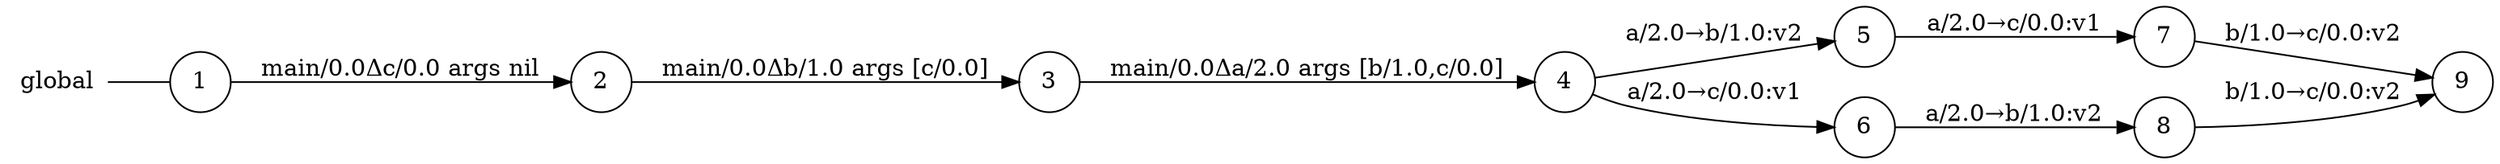 digraph global {
	rankdir="LR";
	n_0 [label="global", shape="plaintext"];
	n_1 [id="5", shape=circle, label="5"];
	n_2 [id="6", shape=circle, label="6"];
	n_3 [id="1", shape=circle, label="1"];
	n_0 -> n_3 [arrowhead=none];
	n_4 [id="9", shape=circle, label="9"];
	n_5 [id="2", shape=circle, label="2"];
	n_6 [id="8", shape=circle, label="8"];
	n_7 [id="4", shape=circle, label="4"];
	n_8 [id="7", shape=circle, label="7"];
	n_9 [id="3", shape=circle, label="3"];

	n_6 -> n_4 [id="[$e|8]", label="b/1.0→c/0.0:v2"];
	n_2 -> n_6 [id="[$e|6]", label="a/2.0→b/1.0:v2"];
	n_1 -> n_8 [id="[$e|5]", label="a/2.0→c/0.0:v1"];
	n_7 -> n_2 [id="[$e|4]", label="a/2.0→c/0.0:v1"];
	n_8 -> n_4 [id="[$e|7]", label="b/1.0→c/0.0:v2"];
	n_5 -> n_9 [id="[$e|1]", label="main/0.0Δb/1.0 args [c/0.0]"];
	n_3 -> n_5 [id="[$e|0]", label="main/0.0Δc/0.0 args nil"];
	n_7 -> n_1 [id="[$e|3]", label="a/2.0→b/1.0:v2"];
	n_9 -> n_7 [id="[$e|2]", label="main/0.0Δa/2.0 args [b/1.0,c/0.0]"];
}
